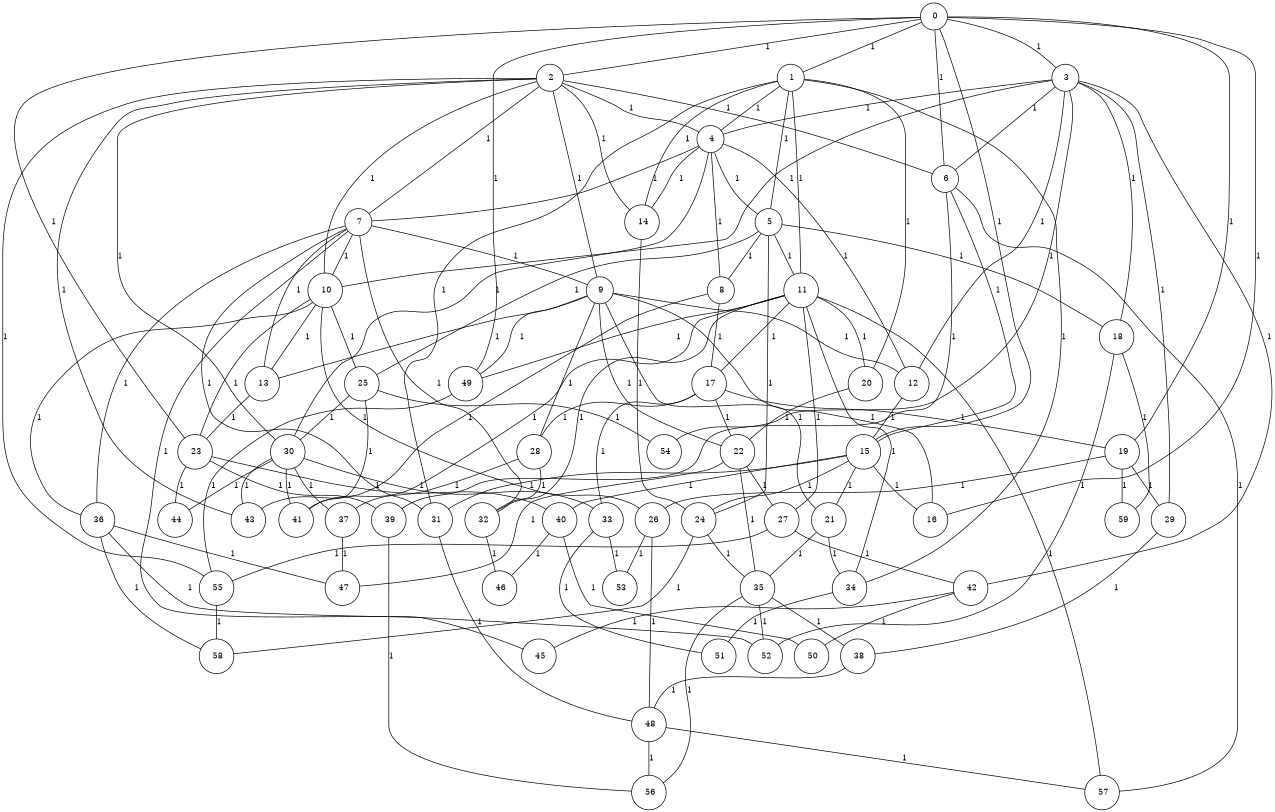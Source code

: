 graph G {
size="8.5,11;"
ratio = "expand;"
fixedsize="true;"
overlap="scale;"
node[shape=circle,width=.12,hight=.12,fontsize=12]
edge[fontsize=12]

0[label=" 0" color=black, pos="2.6532797,2.6698879!"];
1[label=" 1" color=black, pos="2.3617623,2.2200474!"];
2[label=" 2" color=black, pos="1.698982,2.9314599!"];
3[label=" 3" color=black, pos="0.79268912,2.1187701!"];
4[label=" 4" color=black, pos="2.0390324,2.7687312!"];
5[label=" 5" color=black, pos="0.68394436,1.7421216!"];
6[label=" 6" color=black, pos="0.77586294,0.66223859!"];
7[label=" 7" color=black, pos="2.7197213,1.18466!"];
8[label=" 8" color=black, pos="0.082919842,1.372034!"];
9[label=" 9" color=black, pos="2.9940355,1.0934087!"];
10[label=" 10" color=black, pos="2.7261501,2.874073!"];
11[label=" 11" color=black, pos="1.3366918,0.45991275!"];
12[label=" 12" color=black, pos="2.8280479,1.8471387!"];
13[label=" 13" color=black, pos="0.61215624,1.2274826!"];
14[label=" 14" color=black, pos="2.0350534,2.2528332!"];
15[label=" 15" color=black, pos="0.27059629,2.1277758!"];
16[label=" 16" color=black, pos="2.2920411,1.7981983!"];
17[label=" 17" color=black, pos="0.091891144,0.97909406!"];
18[label=" 18" color=black, pos="0.91647558,0.3368804!"];
19[label=" 19" color=black, pos="2.8460101,1.6288917!"];
20[label=" 20" color=black, pos="2.0254371,2.1860503!"];
21[label=" 21" color=black, pos="1.0652907,2.0256125!"];
22[label=" 22" color=black, pos="0.30325423,1.8551188!"];
23[label=" 23" color=black, pos="2.715939,2.9273667!"];
24[label=" 24" color=black, pos="0.48270436,2.2940567!"];
25[label=" 25" color=black, pos="0.61717192,1.3926367!"];
26[label=" 26" color=black, pos="0.1263178,1.7868149!"];
27[label=" 27" color=black, pos="1.5263103,0.64638594!"];
28[label=" 28" color=black, pos="1.8917369,0.18934067!"];
29[label=" 29" color=black, pos="1.2459693,2.0573717!"];
30[label=" 30" color=black, pos="2.4933989,0.12307402!"];
31[label=" 31" color=black, pos="0.89538507,0.21731802!"];
32[label=" 32" color=black, pos="0.77600562,2.9526849!"];
33[label=" 33" color=black, pos="0.78452546,2.926825!"];
34[label=" 34" color=black, pos="1.0748388,2.8831712!"];
35[label=" 35" color=black, pos="1.1293465,1.1528964!"];
36[label=" 36" color=black, pos="0.36199339,1.9781111!"];
37[label=" 37" color=black, pos="0.55719019,0.15718617!"];
38[label=" 38" color=black, pos="2.9479732,1.259927!"];
39[label=" 39" color=black, pos="0.33070087,1.2214477!"];
40[label=" 40" color=black, pos="0.98861975,1.499884!"];
41[label=" 41" color=black, pos="0.51945431,2.6839885!"];
42[label=" 42" color=black, pos="2.140349,2.1954421!"];
43[label=" 43" color=black, pos="2.0967167,1.2907791!"];
44[label=" 44" color=black, pos="2.6905755,1.0666728!"];
45[label=" 45" color=black, pos="1.3043729,1.2983548!"];
46[label=" 46" color=black, pos="2.5041192,1.0957045!"];
47[label=" 47" color=black, pos="2.0355268,1.9415265!"];
48[label=" 48" color=black, pos="1.4912849,1.7972918!"];
49[label=" 49" color=black, pos="2.8681197,1.6050322!"];
50[label=" 50" color=black, pos="2.0484399,0.27816425!"];
51[label=" 51" color=black, pos="0.14881276,1.6038667!"];
52[label=" 52" color=black, pos="2.8378335,1.0871539!"];
53[label=" 53" color=black, pos="1.8943985,0.39455255!"];
54[label=" 54" color=black, pos="2.9437904,0.23333769!"];
55[label=" 55" color=black, pos="2.8074092,2.0034638!"];
56[label=" 56" color=black, pos="2.6162748,0.30943323!"];
57[label=" 57" color=black, pos="0.28203584,2.4928631!"];
58[label=" 58" color=black, pos="2.7149398,2.4756323!"];
59[label=" 59" color=black, pos="2.3399707,2.7031408!"];
0--1[label="1"]
0--2[label="1"]
0--3[label="1"]
0--6[label="1"]
0--15[label="1"]
0--16[label="1"]
0--19[label="1"]
0--23[label="1"]
0--49[label="1"]
1--4[label="1"]
1--5[label="1"]
1--11[label="1"]
1--14[label="1"]
1--20[label="1"]
1--31[label="1"]
1--34[label="1"]
2--4[label="1"]
2--6[label="1"]
2--7[label="1"]
2--9[label="1"]
2--10[label="1"]
2--14[label="1"]
2--30[label="1"]
2--43[label="1"]
2--55[label="1"]
3--4[label="1"]
3--6[label="1"]
3--10[label="1"]
3--12[label="1"]
3--18[label="1"]
3--29[label="1"]
3--42[label="1"]
3--54[label="1"]
4--5[label="1"]
4--7[label="1"]
4--8[label="1"]
4--12[label="1"]
4--14[label="1"]
4--30[label="1"]
5--8[label="1"]
5--11[label="1"]
5--18[label="1"]
5--24[label="1"]
5--25[label="1"]
6--15[label="1"]
6--39[label="1"]
6--57[label="1"]
7--9[label="1"]
7--10[label="1"]
7--13[label="1"]
7--31[label="1"]
7--32[label="1"]
7--36[label="1"]
7--45[label="1"]
8--17[label="1"]
8--43[label="1"]
9--12[label="1"]
9--13[label="1"]
9--16[label="1"]
9--21[label="1"]
9--22[label="1"]
9--28[label="1"]
9--49[label="1"]
10--13[label="1"]
10--23[label="1"]
10--25[label="1"]
10--26[label="1"]
10--36[label="1"]
11--17[label="1"]
11--20[label="1"]
11--27[label="1"]
11--32[label="1"]
11--34[label="1"]
11--41[label="1"]
11--49[label="1"]
11--57[label="1"]
12--15[label="1"]
13--23[label="1"]
14--24[label="1"]
15--16[label="1"]
15--21[label="1"]
15--24[label="1"]
15--31[label="1"]
15--40[label="1"]
17--19[label="1"]
17--22[label="1"]
17--28[label="1"]
17--33[label="1"]
18--52[label="1"]
18--59[label="1"]
19--26[label="1"]
19--29[label="1"]
19--59[label="1"]
20--22[label="1"]
21--34[label="1"]
21--35[label="1"]
22--27[label="1"]
22--35[label="1"]
22--47[label="1"]
23--39[label="1"]
23--40[label="1"]
23--44[label="1"]
24--35[label="1"]
24--58[label="1"]
25--30[label="1"]
25--41[label="1"]
25--54[label="1"]
26--48[label="1"]
26--53[label="1"]
27--42[label="1"]
27--55[label="1"]
28--32[label="1"]
28--37[label="1"]
29--38[label="1"]
30--33[label="1"]
30--37[label="1"]
30--41[label="1"]
30--43[label="1"]
30--44[label="1"]
31--48[label="1"]
32--46[label="1"]
33--51[label="1"]
33--53[label="1"]
34--51[label="1"]
35--38[label="1"]
35--52[label="1"]
35--56[label="1"]
36--47[label="1"]
36--52[label="1"]
36--58[label="1"]
37--47[label="1"]
38--48[label="1"]
39--56[label="1"]
40--46[label="1"]
40--50[label="1"]
42--45[label="1"]
42--50[label="1"]
48--56[label="1"]
48--57[label="1"]
49--55[label="1"]
55--58[label="1"]

}
